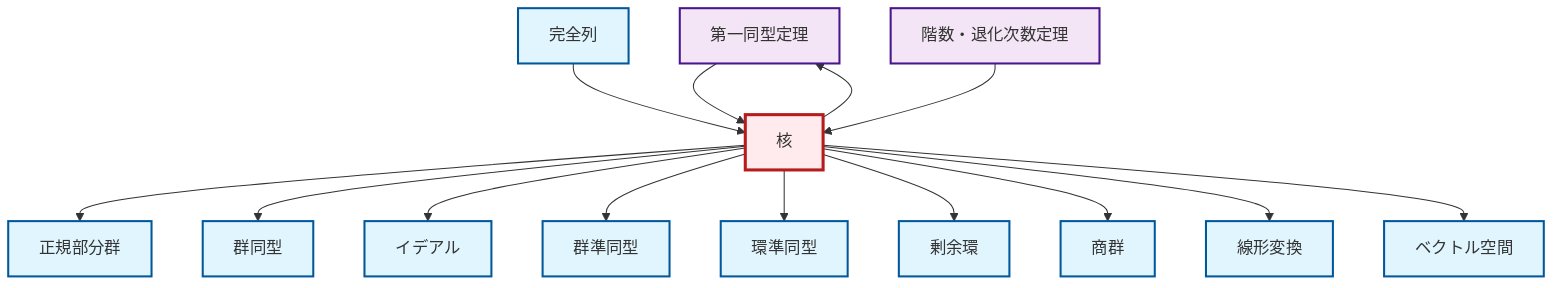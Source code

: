 graph TD
    classDef definition fill:#e1f5fe,stroke:#01579b,stroke-width:2px
    classDef theorem fill:#f3e5f5,stroke:#4a148c,stroke-width:2px
    classDef axiom fill:#fff3e0,stroke:#e65100,stroke-width:2px
    classDef example fill:#e8f5e9,stroke:#1b5e20,stroke-width:2px
    classDef current fill:#ffebee,stroke:#b71c1c,stroke-width:3px
    def-linear-transformation["線形変換"]:::definition
    def-vector-space["ベクトル空間"]:::definition
    thm-first-isomorphism["第一同型定理"]:::theorem
    def-exact-sequence["完全列"]:::definition
    def-ideal["イデアル"]:::definition
    thm-rank-nullity["階数・退化次数定理"]:::theorem
    def-homomorphism["群準同型"]:::definition
    def-isomorphism["群同型"]:::definition
    def-kernel["核"]:::definition
    def-normal-subgroup["正規部分群"]:::definition
    def-ring-homomorphism["環準同型"]:::definition
    def-quotient-group["商群"]:::definition
    def-quotient-ring["剰余環"]:::definition
    def-kernel --> def-normal-subgroup
    def-kernel --> def-isomorphism
    def-kernel --> def-ideal
    def-kernel --> def-homomorphism
    def-kernel --> def-ring-homomorphism
    def-kernel --> def-quotient-ring
    def-exact-sequence --> def-kernel
    def-kernel --> def-quotient-group
    def-kernel --> thm-first-isomorphism
    thm-first-isomorphism --> def-kernel
    def-kernel --> def-linear-transformation
    thm-rank-nullity --> def-kernel
    def-kernel --> def-vector-space
    class def-kernel current